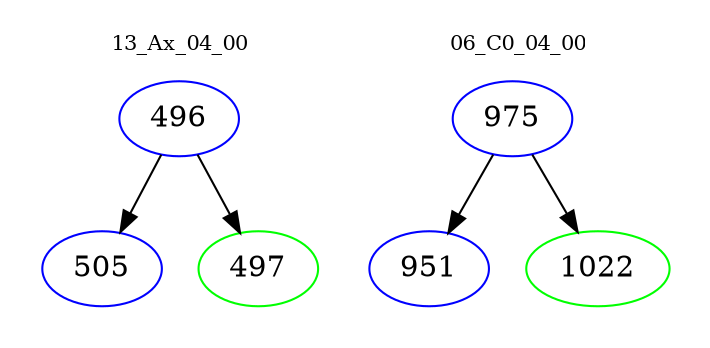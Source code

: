 digraph{
subgraph cluster_0 {
color = white
label = "13_Ax_04_00";
fontsize=10;
T0_496 [label="496", color="blue"]
T0_496 -> T0_505 [color="black"]
T0_505 [label="505", color="blue"]
T0_496 -> T0_497 [color="black"]
T0_497 [label="497", color="green"]
}
subgraph cluster_1 {
color = white
label = "06_C0_04_00";
fontsize=10;
T1_975 [label="975", color="blue"]
T1_975 -> T1_951 [color="black"]
T1_951 [label="951", color="blue"]
T1_975 -> T1_1022 [color="black"]
T1_1022 [label="1022", color="green"]
}
}
